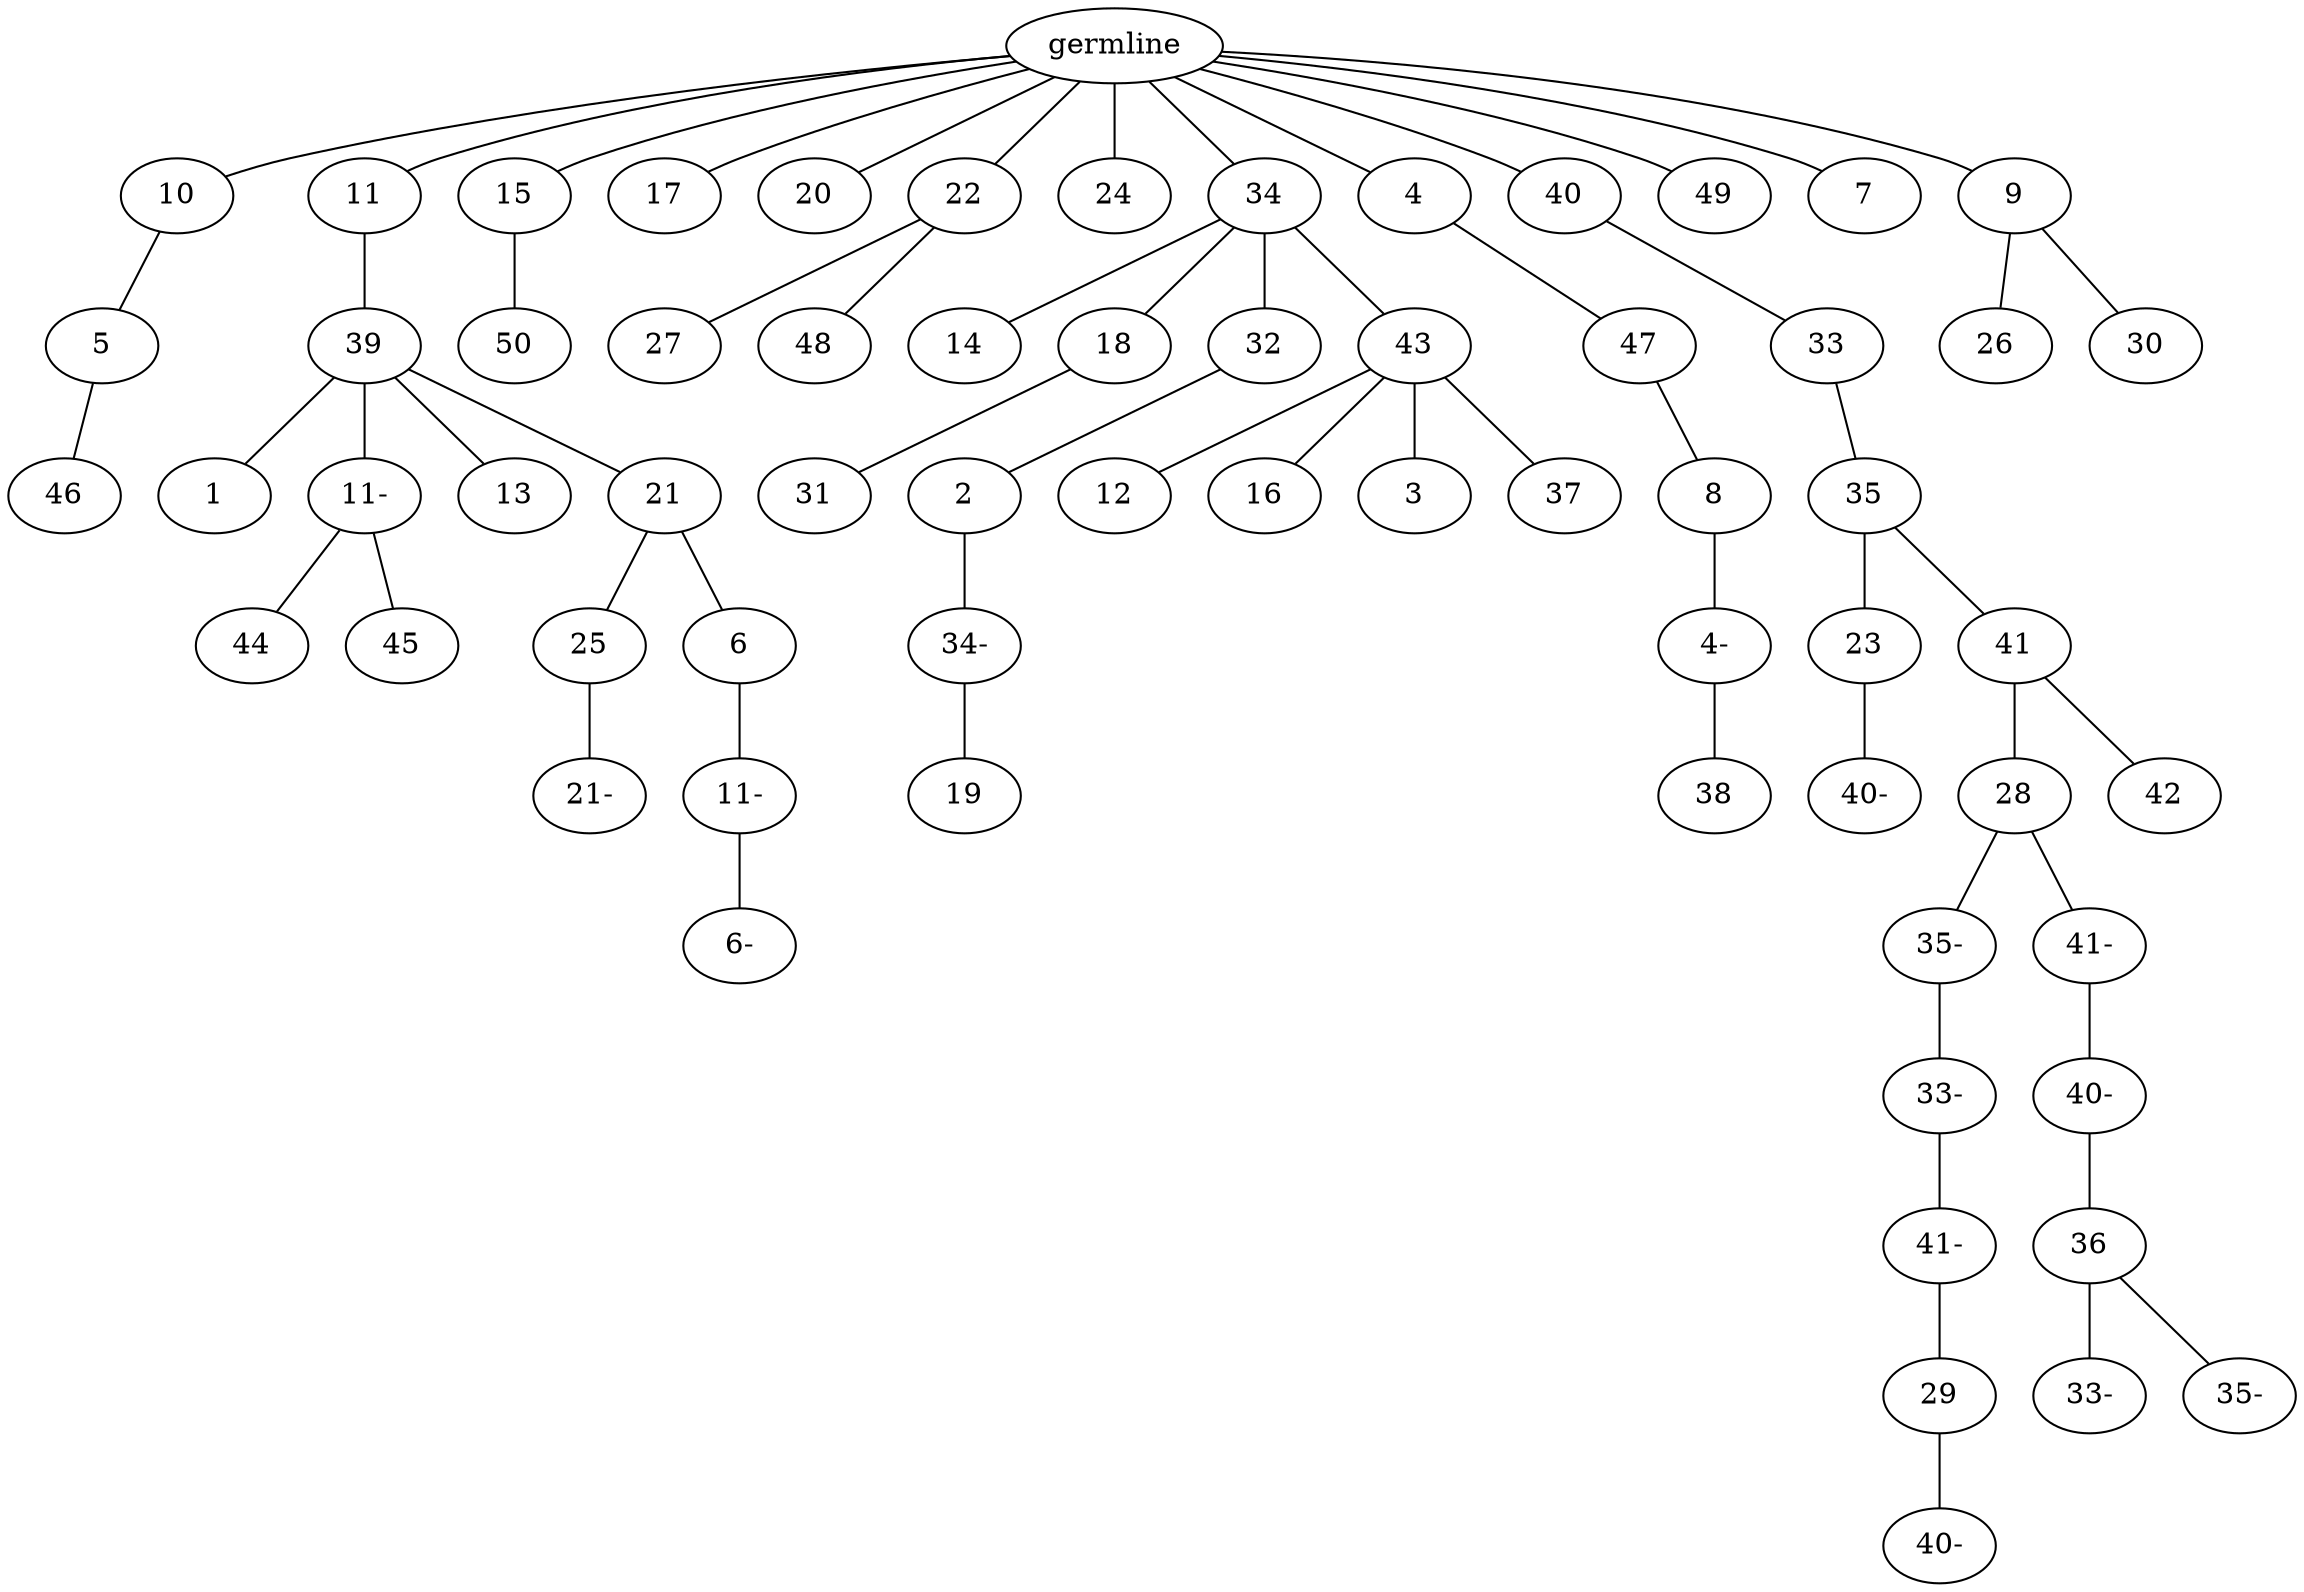 graph tree {
    "139956278915568" [label="germline"];
    "139956277739968" [label="10"];
    "139956277401152" [label="5"];
    "139956277793120" [label="46"];
    "139956277739824" [label="11"];
    "139956277402304" [label="39"];
    "139956277792880" [label="1"];
    "139956277793696" [label="11-"];
    "139956277796816" [label="44"];
    "139956277794080" [label="45"];
    "139956277796240" [label="13"];
    "139956277793312" [label="21"];
    "139956277342368" [label="25"];
    "139956277345584" [label="21-"];
    "139956277344288" [label="6"];
    "139956277344240" [label="11-"];
    "139956277344720" [label="6-"];
    "139956277742560" [label="15"];
    "139956277794272" [label="50"];
    "139956277400336" [label="17"];
    "139956277401728" [label="20"];
    "139956277793648" [label="22"];
    "139956277343040" [label="27"];
    "139956277345536" [label="48"];
    "139956277793360" [label="24"];
    "139956277793984" [label="34"];
    "139956277344048" [label="14"];
    "139956277344768" [label="18"];
    "139956277342464" [label="31"];
    "139956277345920" [label="32"];
    "139956277345056" [label="2"];
    "139956277345728" [label="34-"];
    "139956277706608" [label="19"];
    "139956277345248" [label="43"];
    "139956277342272" [label="12"];
    "139956277346112" [label="16"];
    "139956277344576" [label="3"];
    "139956277704640" [label="37"];
    "139956277346160" [label="4"];
    "139956277346208" [label="47"];
    "139956277706512" [label="8"];
    "139956277706560" [label="4-"];
    "139956277704496" [label="38"];
    "139956277345824" [label="40"];
    "139956277705888" [label="33"];
    "139956277706176" [label="35"];
    "139956277705360" [label="23"];
    "139956277705504" [label="40-"];
    "139956277706224" [label="41"];
    "139956277704880" [label="28"];
    "139956277703536" [label="35-"];
    "139956277705216" [label="33-"];
    "139956277704592" [label="41-"];
    "139956277704304" [label="29"];
    "139956277415504" [label="40-"];
    "139956277704928" [label="41-"];
    "139956277705840" [label="40-"];
    "139956277704208" [label="36"];
    "139956277706416" [label="33-"];
    "139956277704016" [label="35-"];
    "139956277705552" [label="42"];
    "139956277342608" [label="49"];
    "139956277345968" [label="7"];
    "139956277344432" [label="9"];
    "139956277705696" [label="26"];
    "139956277704448" [label="30"];
    "139956278915568" -- "139956277739968";
    "139956278915568" -- "139956277739824";
    "139956278915568" -- "139956277742560";
    "139956278915568" -- "139956277400336";
    "139956278915568" -- "139956277401728";
    "139956278915568" -- "139956277793648";
    "139956278915568" -- "139956277793360";
    "139956278915568" -- "139956277793984";
    "139956278915568" -- "139956277346160";
    "139956278915568" -- "139956277345824";
    "139956278915568" -- "139956277342608";
    "139956278915568" -- "139956277345968";
    "139956278915568" -- "139956277344432";
    "139956277739968" -- "139956277401152";
    "139956277401152" -- "139956277793120";
    "139956277739824" -- "139956277402304";
    "139956277402304" -- "139956277792880";
    "139956277402304" -- "139956277793696";
    "139956277402304" -- "139956277796240";
    "139956277402304" -- "139956277793312";
    "139956277793696" -- "139956277796816";
    "139956277793696" -- "139956277794080";
    "139956277793312" -- "139956277342368";
    "139956277793312" -- "139956277344288";
    "139956277342368" -- "139956277345584";
    "139956277344288" -- "139956277344240";
    "139956277344240" -- "139956277344720";
    "139956277742560" -- "139956277794272";
    "139956277793648" -- "139956277343040";
    "139956277793648" -- "139956277345536";
    "139956277793984" -- "139956277344048";
    "139956277793984" -- "139956277344768";
    "139956277793984" -- "139956277345920";
    "139956277793984" -- "139956277345248";
    "139956277344768" -- "139956277342464";
    "139956277345920" -- "139956277345056";
    "139956277345056" -- "139956277345728";
    "139956277345728" -- "139956277706608";
    "139956277345248" -- "139956277342272";
    "139956277345248" -- "139956277346112";
    "139956277345248" -- "139956277344576";
    "139956277345248" -- "139956277704640";
    "139956277346160" -- "139956277346208";
    "139956277346208" -- "139956277706512";
    "139956277706512" -- "139956277706560";
    "139956277706560" -- "139956277704496";
    "139956277345824" -- "139956277705888";
    "139956277705888" -- "139956277706176";
    "139956277706176" -- "139956277705360";
    "139956277706176" -- "139956277706224";
    "139956277705360" -- "139956277705504";
    "139956277706224" -- "139956277704880";
    "139956277706224" -- "139956277705552";
    "139956277704880" -- "139956277703536";
    "139956277704880" -- "139956277704928";
    "139956277703536" -- "139956277705216";
    "139956277705216" -- "139956277704592";
    "139956277704592" -- "139956277704304";
    "139956277704304" -- "139956277415504";
    "139956277704928" -- "139956277705840";
    "139956277705840" -- "139956277704208";
    "139956277704208" -- "139956277706416";
    "139956277704208" -- "139956277704016";
    "139956277344432" -- "139956277705696";
    "139956277344432" -- "139956277704448";
}
